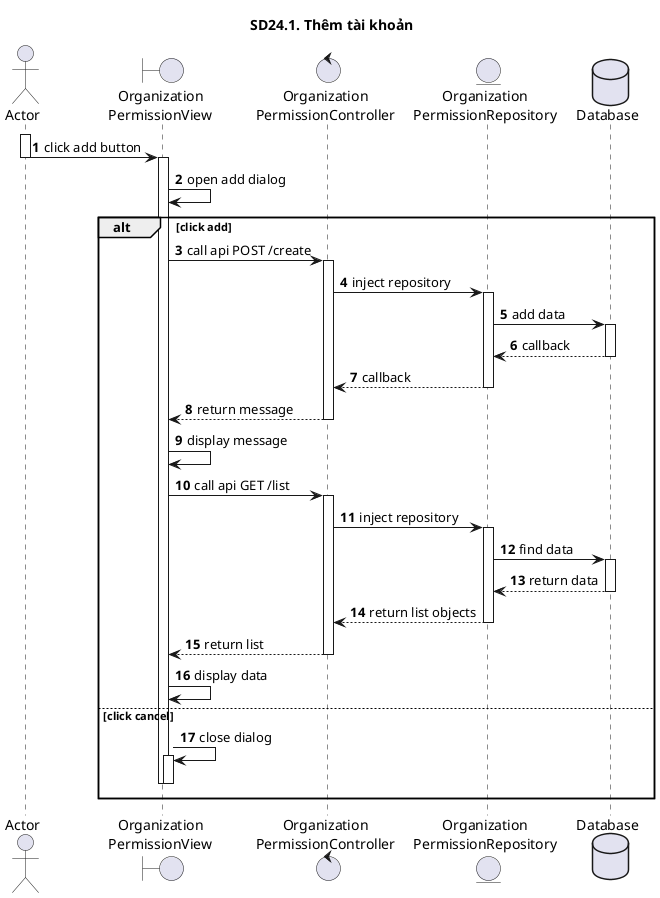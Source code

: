 @startuml SQ
autonumber
title SD24.1. Thêm tài khoản
actor "Actor" as actor
boundary "Organization\nPermissionView" as view
control "Organization\nPermissionController" as controller
entity "Organization\nPermissionRepository" as model
database "Database" as database
activate actor
actor -> view: click add button
deactivate actor
activate view
view -> view: open add dialog
alt click add
view -> controller: call api POST /create
activate controller
controller -> model: inject repository
activate model
model -> database: add data
activate database
database --> model: callback
deactivate database
model --> controller: callback
deactivate model
controller --> view: return message
deactivate controller
view -> view: display message
view -> controller: call api GET /list
activate controller
controller -> model: inject repository
activate model
model -> database: find data
activate database
database --> model: return data
deactivate database
model --> controller: return list objects
deactivate model
controller --> view: return list
deactivate controller
view -> view: display data
else click cancel
view -> view: close dialog
activate view
deactivate view
deactivate view
end
@enduml